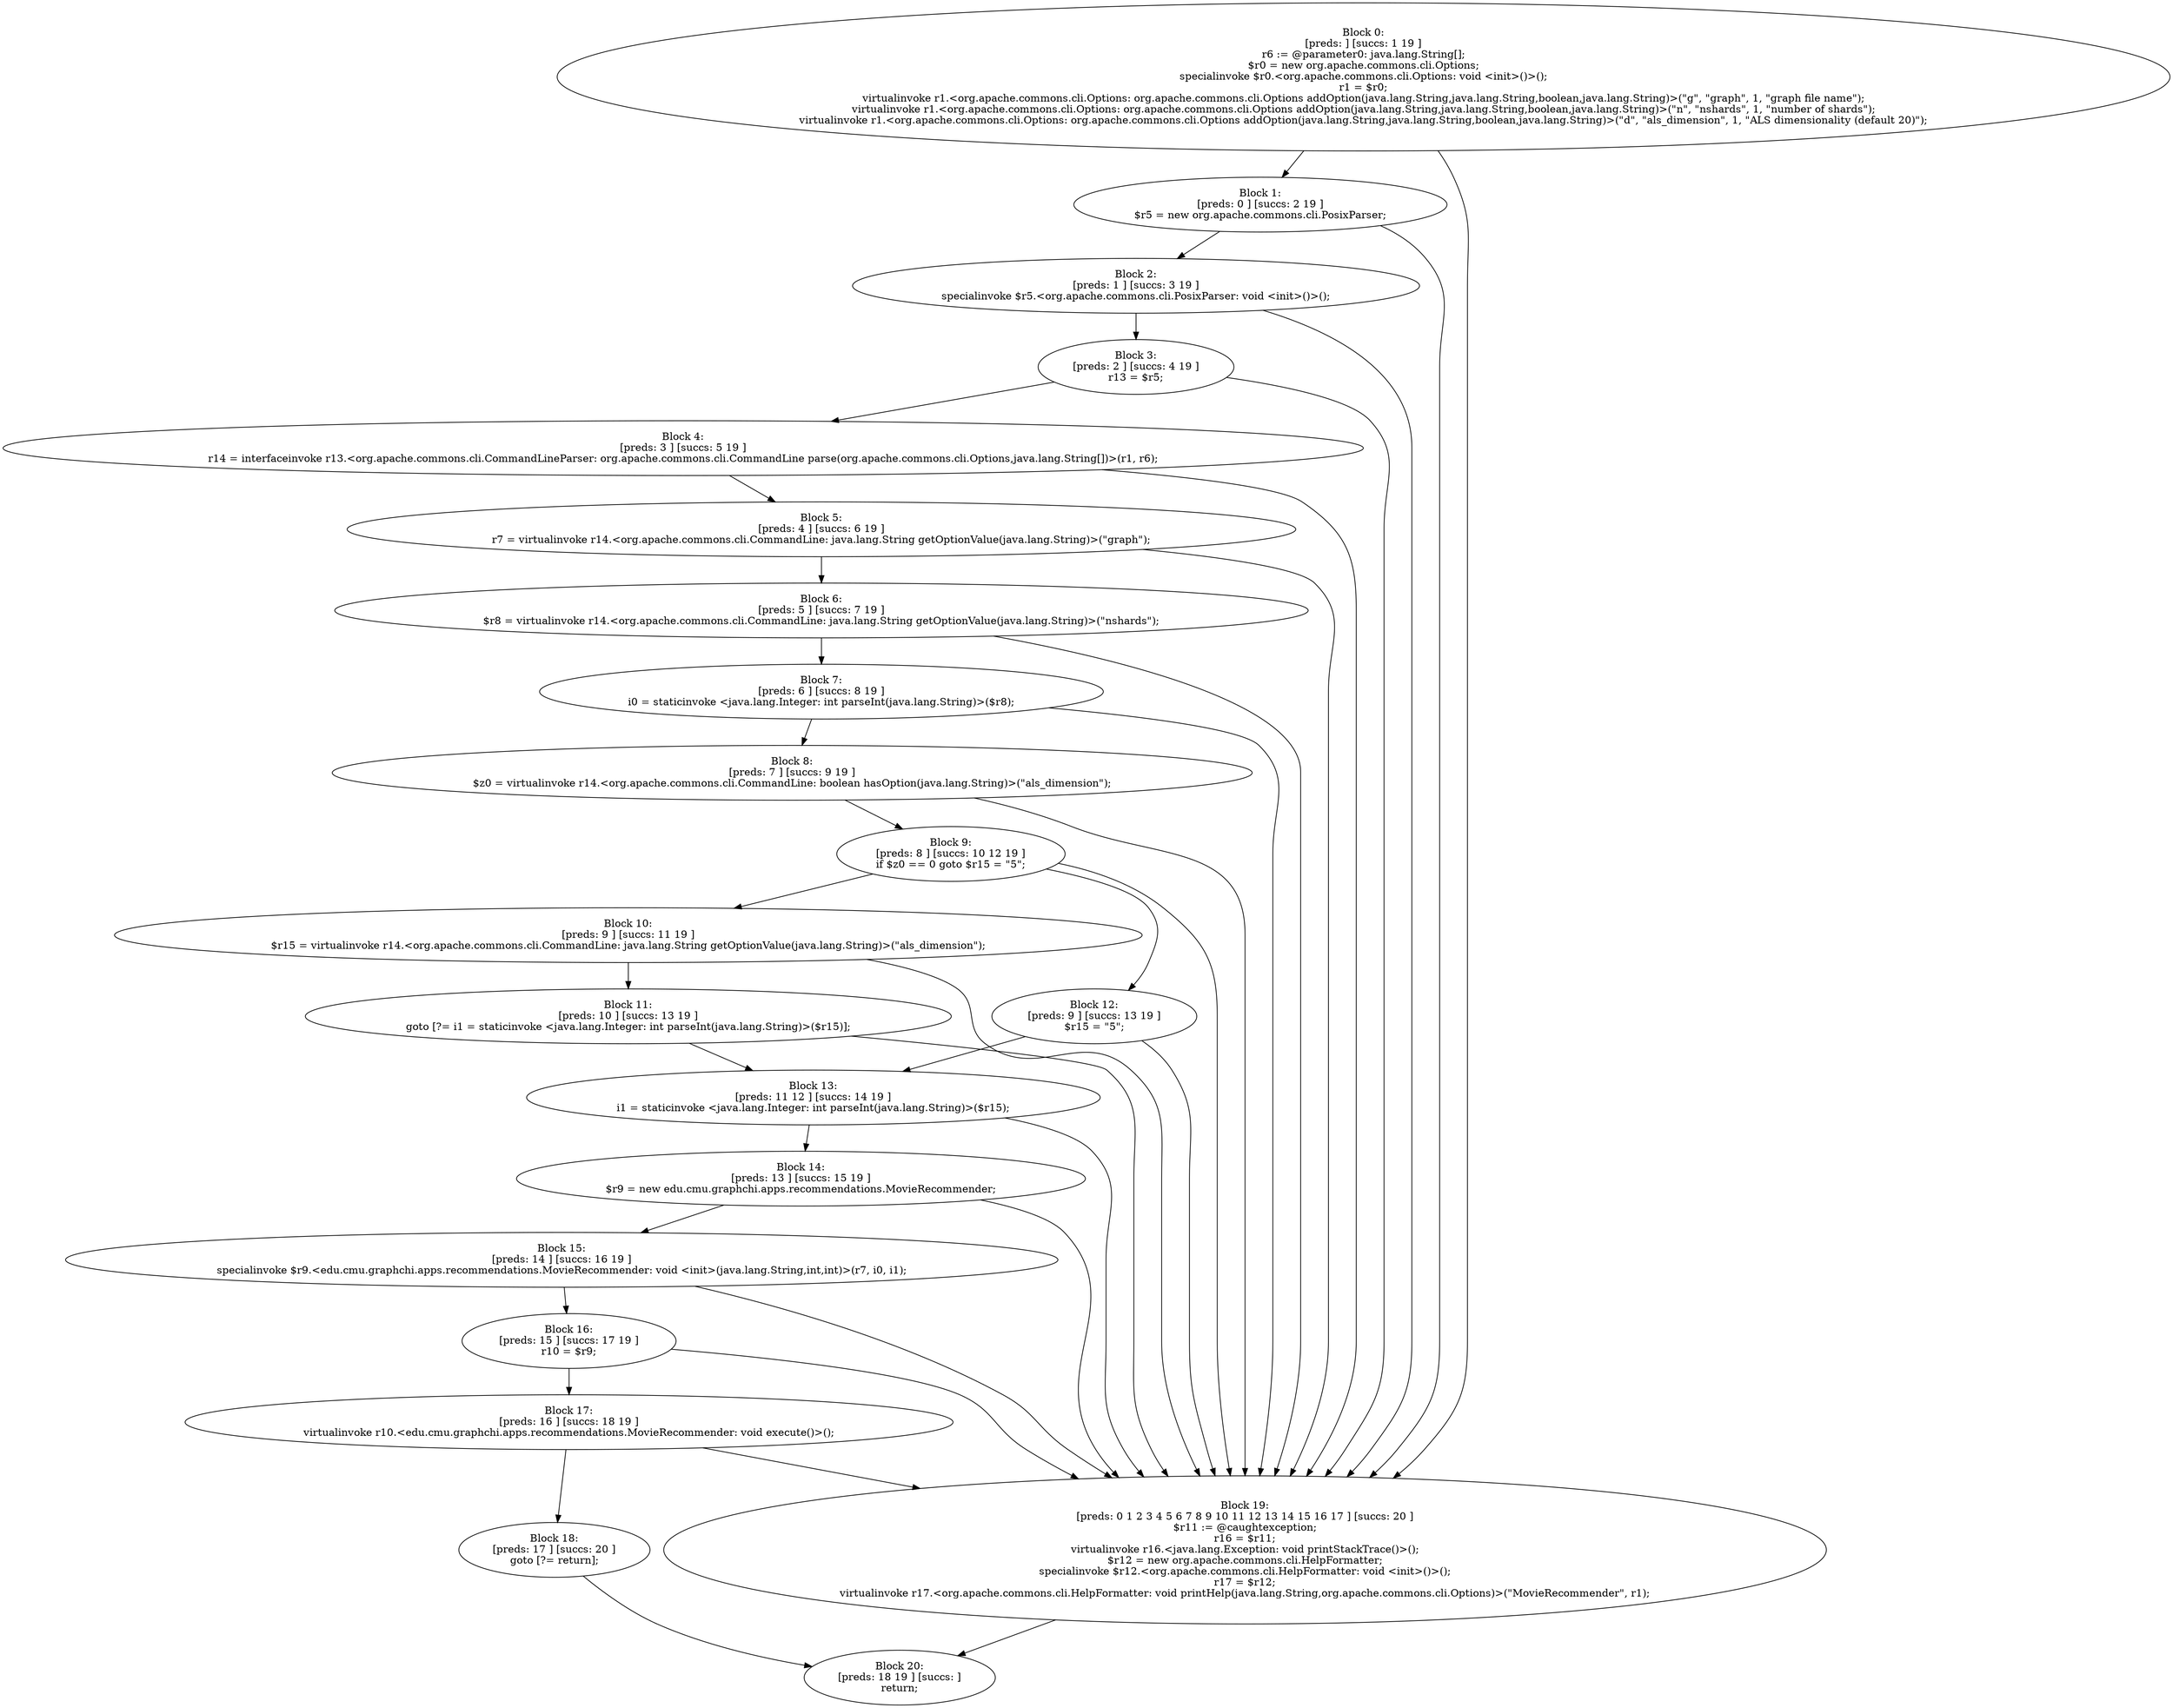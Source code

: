digraph "unitGraph" {
    "Block 0:
[preds: ] [succs: 1 19 ]
r6 := @parameter0: java.lang.String[];
$r0 = new org.apache.commons.cli.Options;
specialinvoke $r0.<org.apache.commons.cli.Options: void <init>()>();
r1 = $r0;
virtualinvoke r1.<org.apache.commons.cli.Options: org.apache.commons.cli.Options addOption(java.lang.String,java.lang.String,boolean,java.lang.String)>(\"g\", \"graph\", 1, \"graph file name\");
virtualinvoke r1.<org.apache.commons.cli.Options: org.apache.commons.cli.Options addOption(java.lang.String,java.lang.String,boolean,java.lang.String)>(\"n\", \"nshards\", 1, \"number of shards\");
virtualinvoke r1.<org.apache.commons.cli.Options: org.apache.commons.cli.Options addOption(java.lang.String,java.lang.String,boolean,java.lang.String)>(\"d\", \"als_dimension\", 1, \"ALS dimensionality (default 20)\");
"
    "Block 1:
[preds: 0 ] [succs: 2 19 ]
$r5 = new org.apache.commons.cli.PosixParser;
"
    "Block 2:
[preds: 1 ] [succs: 3 19 ]
specialinvoke $r5.<org.apache.commons.cli.PosixParser: void <init>()>();
"
    "Block 3:
[preds: 2 ] [succs: 4 19 ]
r13 = $r5;
"
    "Block 4:
[preds: 3 ] [succs: 5 19 ]
r14 = interfaceinvoke r13.<org.apache.commons.cli.CommandLineParser: org.apache.commons.cli.CommandLine parse(org.apache.commons.cli.Options,java.lang.String[])>(r1, r6);
"
    "Block 5:
[preds: 4 ] [succs: 6 19 ]
r7 = virtualinvoke r14.<org.apache.commons.cli.CommandLine: java.lang.String getOptionValue(java.lang.String)>(\"graph\");
"
    "Block 6:
[preds: 5 ] [succs: 7 19 ]
$r8 = virtualinvoke r14.<org.apache.commons.cli.CommandLine: java.lang.String getOptionValue(java.lang.String)>(\"nshards\");
"
    "Block 7:
[preds: 6 ] [succs: 8 19 ]
i0 = staticinvoke <java.lang.Integer: int parseInt(java.lang.String)>($r8);
"
    "Block 8:
[preds: 7 ] [succs: 9 19 ]
$z0 = virtualinvoke r14.<org.apache.commons.cli.CommandLine: boolean hasOption(java.lang.String)>(\"als_dimension\");
"
    "Block 9:
[preds: 8 ] [succs: 10 12 19 ]
if $z0 == 0 goto $r15 = \"5\";
"
    "Block 10:
[preds: 9 ] [succs: 11 19 ]
$r15 = virtualinvoke r14.<org.apache.commons.cli.CommandLine: java.lang.String getOptionValue(java.lang.String)>(\"als_dimension\");
"
    "Block 11:
[preds: 10 ] [succs: 13 19 ]
goto [?= i1 = staticinvoke <java.lang.Integer: int parseInt(java.lang.String)>($r15)];
"
    "Block 12:
[preds: 9 ] [succs: 13 19 ]
$r15 = \"5\";
"
    "Block 13:
[preds: 11 12 ] [succs: 14 19 ]
i1 = staticinvoke <java.lang.Integer: int parseInt(java.lang.String)>($r15);
"
    "Block 14:
[preds: 13 ] [succs: 15 19 ]
$r9 = new edu.cmu.graphchi.apps.recommendations.MovieRecommender;
"
    "Block 15:
[preds: 14 ] [succs: 16 19 ]
specialinvoke $r9.<edu.cmu.graphchi.apps.recommendations.MovieRecommender: void <init>(java.lang.String,int,int)>(r7, i0, i1);
"
    "Block 16:
[preds: 15 ] [succs: 17 19 ]
r10 = $r9;
"
    "Block 17:
[preds: 16 ] [succs: 18 19 ]
virtualinvoke r10.<edu.cmu.graphchi.apps.recommendations.MovieRecommender: void execute()>();
"
    "Block 18:
[preds: 17 ] [succs: 20 ]
goto [?= return];
"
    "Block 19:
[preds: 0 1 2 3 4 5 6 7 8 9 10 11 12 13 14 15 16 17 ] [succs: 20 ]
$r11 := @caughtexception;
r16 = $r11;
virtualinvoke r16.<java.lang.Exception: void printStackTrace()>();
$r12 = new org.apache.commons.cli.HelpFormatter;
specialinvoke $r12.<org.apache.commons.cli.HelpFormatter: void <init>()>();
r17 = $r12;
virtualinvoke r17.<org.apache.commons.cli.HelpFormatter: void printHelp(java.lang.String,org.apache.commons.cli.Options)>(\"MovieRecommender\", r1);
"
    "Block 20:
[preds: 18 19 ] [succs: ]
return;
"
    "Block 0:
[preds: ] [succs: 1 19 ]
r6 := @parameter0: java.lang.String[];
$r0 = new org.apache.commons.cli.Options;
specialinvoke $r0.<org.apache.commons.cli.Options: void <init>()>();
r1 = $r0;
virtualinvoke r1.<org.apache.commons.cli.Options: org.apache.commons.cli.Options addOption(java.lang.String,java.lang.String,boolean,java.lang.String)>(\"g\", \"graph\", 1, \"graph file name\");
virtualinvoke r1.<org.apache.commons.cli.Options: org.apache.commons.cli.Options addOption(java.lang.String,java.lang.String,boolean,java.lang.String)>(\"n\", \"nshards\", 1, \"number of shards\");
virtualinvoke r1.<org.apache.commons.cli.Options: org.apache.commons.cli.Options addOption(java.lang.String,java.lang.String,boolean,java.lang.String)>(\"d\", \"als_dimension\", 1, \"ALS dimensionality (default 20)\");
"->"Block 1:
[preds: 0 ] [succs: 2 19 ]
$r5 = new org.apache.commons.cli.PosixParser;
";
    "Block 0:
[preds: ] [succs: 1 19 ]
r6 := @parameter0: java.lang.String[];
$r0 = new org.apache.commons.cli.Options;
specialinvoke $r0.<org.apache.commons.cli.Options: void <init>()>();
r1 = $r0;
virtualinvoke r1.<org.apache.commons.cli.Options: org.apache.commons.cli.Options addOption(java.lang.String,java.lang.String,boolean,java.lang.String)>(\"g\", \"graph\", 1, \"graph file name\");
virtualinvoke r1.<org.apache.commons.cli.Options: org.apache.commons.cli.Options addOption(java.lang.String,java.lang.String,boolean,java.lang.String)>(\"n\", \"nshards\", 1, \"number of shards\");
virtualinvoke r1.<org.apache.commons.cli.Options: org.apache.commons.cli.Options addOption(java.lang.String,java.lang.String,boolean,java.lang.String)>(\"d\", \"als_dimension\", 1, \"ALS dimensionality (default 20)\");
"->"Block 19:
[preds: 0 1 2 3 4 5 6 7 8 9 10 11 12 13 14 15 16 17 ] [succs: 20 ]
$r11 := @caughtexception;
r16 = $r11;
virtualinvoke r16.<java.lang.Exception: void printStackTrace()>();
$r12 = new org.apache.commons.cli.HelpFormatter;
specialinvoke $r12.<org.apache.commons.cli.HelpFormatter: void <init>()>();
r17 = $r12;
virtualinvoke r17.<org.apache.commons.cli.HelpFormatter: void printHelp(java.lang.String,org.apache.commons.cli.Options)>(\"MovieRecommender\", r1);
";
    "Block 1:
[preds: 0 ] [succs: 2 19 ]
$r5 = new org.apache.commons.cli.PosixParser;
"->"Block 2:
[preds: 1 ] [succs: 3 19 ]
specialinvoke $r5.<org.apache.commons.cli.PosixParser: void <init>()>();
";
    "Block 1:
[preds: 0 ] [succs: 2 19 ]
$r5 = new org.apache.commons.cli.PosixParser;
"->"Block 19:
[preds: 0 1 2 3 4 5 6 7 8 9 10 11 12 13 14 15 16 17 ] [succs: 20 ]
$r11 := @caughtexception;
r16 = $r11;
virtualinvoke r16.<java.lang.Exception: void printStackTrace()>();
$r12 = new org.apache.commons.cli.HelpFormatter;
specialinvoke $r12.<org.apache.commons.cli.HelpFormatter: void <init>()>();
r17 = $r12;
virtualinvoke r17.<org.apache.commons.cli.HelpFormatter: void printHelp(java.lang.String,org.apache.commons.cli.Options)>(\"MovieRecommender\", r1);
";
    "Block 2:
[preds: 1 ] [succs: 3 19 ]
specialinvoke $r5.<org.apache.commons.cli.PosixParser: void <init>()>();
"->"Block 3:
[preds: 2 ] [succs: 4 19 ]
r13 = $r5;
";
    "Block 2:
[preds: 1 ] [succs: 3 19 ]
specialinvoke $r5.<org.apache.commons.cli.PosixParser: void <init>()>();
"->"Block 19:
[preds: 0 1 2 3 4 5 6 7 8 9 10 11 12 13 14 15 16 17 ] [succs: 20 ]
$r11 := @caughtexception;
r16 = $r11;
virtualinvoke r16.<java.lang.Exception: void printStackTrace()>();
$r12 = new org.apache.commons.cli.HelpFormatter;
specialinvoke $r12.<org.apache.commons.cli.HelpFormatter: void <init>()>();
r17 = $r12;
virtualinvoke r17.<org.apache.commons.cli.HelpFormatter: void printHelp(java.lang.String,org.apache.commons.cli.Options)>(\"MovieRecommender\", r1);
";
    "Block 3:
[preds: 2 ] [succs: 4 19 ]
r13 = $r5;
"->"Block 4:
[preds: 3 ] [succs: 5 19 ]
r14 = interfaceinvoke r13.<org.apache.commons.cli.CommandLineParser: org.apache.commons.cli.CommandLine parse(org.apache.commons.cli.Options,java.lang.String[])>(r1, r6);
";
    "Block 3:
[preds: 2 ] [succs: 4 19 ]
r13 = $r5;
"->"Block 19:
[preds: 0 1 2 3 4 5 6 7 8 9 10 11 12 13 14 15 16 17 ] [succs: 20 ]
$r11 := @caughtexception;
r16 = $r11;
virtualinvoke r16.<java.lang.Exception: void printStackTrace()>();
$r12 = new org.apache.commons.cli.HelpFormatter;
specialinvoke $r12.<org.apache.commons.cli.HelpFormatter: void <init>()>();
r17 = $r12;
virtualinvoke r17.<org.apache.commons.cli.HelpFormatter: void printHelp(java.lang.String,org.apache.commons.cli.Options)>(\"MovieRecommender\", r1);
";
    "Block 4:
[preds: 3 ] [succs: 5 19 ]
r14 = interfaceinvoke r13.<org.apache.commons.cli.CommandLineParser: org.apache.commons.cli.CommandLine parse(org.apache.commons.cli.Options,java.lang.String[])>(r1, r6);
"->"Block 5:
[preds: 4 ] [succs: 6 19 ]
r7 = virtualinvoke r14.<org.apache.commons.cli.CommandLine: java.lang.String getOptionValue(java.lang.String)>(\"graph\");
";
    "Block 4:
[preds: 3 ] [succs: 5 19 ]
r14 = interfaceinvoke r13.<org.apache.commons.cli.CommandLineParser: org.apache.commons.cli.CommandLine parse(org.apache.commons.cli.Options,java.lang.String[])>(r1, r6);
"->"Block 19:
[preds: 0 1 2 3 4 5 6 7 8 9 10 11 12 13 14 15 16 17 ] [succs: 20 ]
$r11 := @caughtexception;
r16 = $r11;
virtualinvoke r16.<java.lang.Exception: void printStackTrace()>();
$r12 = new org.apache.commons.cli.HelpFormatter;
specialinvoke $r12.<org.apache.commons.cli.HelpFormatter: void <init>()>();
r17 = $r12;
virtualinvoke r17.<org.apache.commons.cli.HelpFormatter: void printHelp(java.lang.String,org.apache.commons.cli.Options)>(\"MovieRecommender\", r1);
";
    "Block 5:
[preds: 4 ] [succs: 6 19 ]
r7 = virtualinvoke r14.<org.apache.commons.cli.CommandLine: java.lang.String getOptionValue(java.lang.String)>(\"graph\");
"->"Block 6:
[preds: 5 ] [succs: 7 19 ]
$r8 = virtualinvoke r14.<org.apache.commons.cli.CommandLine: java.lang.String getOptionValue(java.lang.String)>(\"nshards\");
";
    "Block 5:
[preds: 4 ] [succs: 6 19 ]
r7 = virtualinvoke r14.<org.apache.commons.cli.CommandLine: java.lang.String getOptionValue(java.lang.String)>(\"graph\");
"->"Block 19:
[preds: 0 1 2 3 4 5 6 7 8 9 10 11 12 13 14 15 16 17 ] [succs: 20 ]
$r11 := @caughtexception;
r16 = $r11;
virtualinvoke r16.<java.lang.Exception: void printStackTrace()>();
$r12 = new org.apache.commons.cli.HelpFormatter;
specialinvoke $r12.<org.apache.commons.cli.HelpFormatter: void <init>()>();
r17 = $r12;
virtualinvoke r17.<org.apache.commons.cli.HelpFormatter: void printHelp(java.lang.String,org.apache.commons.cli.Options)>(\"MovieRecommender\", r1);
";
    "Block 6:
[preds: 5 ] [succs: 7 19 ]
$r8 = virtualinvoke r14.<org.apache.commons.cli.CommandLine: java.lang.String getOptionValue(java.lang.String)>(\"nshards\");
"->"Block 7:
[preds: 6 ] [succs: 8 19 ]
i0 = staticinvoke <java.lang.Integer: int parseInt(java.lang.String)>($r8);
";
    "Block 6:
[preds: 5 ] [succs: 7 19 ]
$r8 = virtualinvoke r14.<org.apache.commons.cli.CommandLine: java.lang.String getOptionValue(java.lang.String)>(\"nshards\");
"->"Block 19:
[preds: 0 1 2 3 4 5 6 7 8 9 10 11 12 13 14 15 16 17 ] [succs: 20 ]
$r11 := @caughtexception;
r16 = $r11;
virtualinvoke r16.<java.lang.Exception: void printStackTrace()>();
$r12 = new org.apache.commons.cli.HelpFormatter;
specialinvoke $r12.<org.apache.commons.cli.HelpFormatter: void <init>()>();
r17 = $r12;
virtualinvoke r17.<org.apache.commons.cli.HelpFormatter: void printHelp(java.lang.String,org.apache.commons.cli.Options)>(\"MovieRecommender\", r1);
";
    "Block 7:
[preds: 6 ] [succs: 8 19 ]
i0 = staticinvoke <java.lang.Integer: int parseInt(java.lang.String)>($r8);
"->"Block 8:
[preds: 7 ] [succs: 9 19 ]
$z0 = virtualinvoke r14.<org.apache.commons.cli.CommandLine: boolean hasOption(java.lang.String)>(\"als_dimension\");
";
    "Block 7:
[preds: 6 ] [succs: 8 19 ]
i0 = staticinvoke <java.lang.Integer: int parseInt(java.lang.String)>($r8);
"->"Block 19:
[preds: 0 1 2 3 4 5 6 7 8 9 10 11 12 13 14 15 16 17 ] [succs: 20 ]
$r11 := @caughtexception;
r16 = $r11;
virtualinvoke r16.<java.lang.Exception: void printStackTrace()>();
$r12 = new org.apache.commons.cli.HelpFormatter;
specialinvoke $r12.<org.apache.commons.cli.HelpFormatter: void <init>()>();
r17 = $r12;
virtualinvoke r17.<org.apache.commons.cli.HelpFormatter: void printHelp(java.lang.String,org.apache.commons.cli.Options)>(\"MovieRecommender\", r1);
";
    "Block 8:
[preds: 7 ] [succs: 9 19 ]
$z0 = virtualinvoke r14.<org.apache.commons.cli.CommandLine: boolean hasOption(java.lang.String)>(\"als_dimension\");
"->"Block 9:
[preds: 8 ] [succs: 10 12 19 ]
if $z0 == 0 goto $r15 = \"5\";
";
    "Block 8:
[preds: 7 ] [succs: 9 19 ]
$z0 = virtualinvoke r14.<org.apache.commons.cli.CommandLine: boolean hasOption(java.lang.String)>(\"als_dimension\");
"->"Block 19:
[preds: 0 1 2 3 4 5 6 7 8 9 10 11 12 13 14 15 16 17 ] [succs: 20 ]
$r11 := @caughtexception;
r16 = $r11;
virtualinvoke r16.<java.lang.Exception: void printStackTrace()>();
$r12 = new org.apache.commons.cli.HelpFormatter;
specialinvoke $r12.<org.apache.commons.cli.HelpFormatter: void <init>()>();
r17 = $r12;
virtualinvoke r17.<org.apache.commons.cli.HelpFormatter: void printHelp(java.lang.String,org.apache.commons.cli.Options)>(\"MovieRecommender\", r1);
";
    "Block 9:
[preds: 8 ] [succs: 10 12 19 ]
if $z0 == 0 goto $r15 = \"5\";
"->"Block 10:
[preds: 9 ] [succs: 11 19 ]
$r15 = virtualinvoke r14.<org.apache.commons.cli.CommandLine: java.lang.String getOptionValue(java.lang.String)>(\"als_dimension\");
";
    "Block 9:
[preds: 8 ] [succs: 10 12 19 ]
if $z0 == 0 goto $r15 = \"5\";
"->"Block 12:
[preds: 9 ] [succs: 13 19 ]
$r15 = \"5\";
";
    "Block 9:
[preds: 8 ] [succs: 10 12 19 ]
if $z0 == 0 goto $r15 = \"5\";
"->"Block 19:
[preds: 0 1 2 3 4 5 6 7 8 9 10 11 12 13 14 15 16 17 ] [succs: 20 ]
$r11 := @caughtexception;
r16 = $r11;
virtualinvoke r16.<java.lang.Exception: void printStackTrace()>();
$r12 = new org.apache.commons.cli.HelpFormatter;
specialinvoke $r12.<org.apache.commons.cli.HelpFormatter: void <init>()>();
r17 = $r12;
virtualinvoke r17.<org.apache.commons.cli.HelpFormatter: void printHelp(java.lang.String,org.apache.commons.cli.Options)>(\"MovieRecommender\", r1);
";
    "Block 10:
[preds: 9 ] [succs: 11 19 ]
$r15 = virtualinvoke r14.<org.apache.commons.cli.CommandLine: java.lang.String getOptionValue(java.lang.String)>(\"als_dimension\");
"->"Block 11:
[preds: 10 ] [succs: 13 19 ]
goto [?= i1 = staticinvoke <java.lang.Integer: int parseInt(java.lang.String)>($r15)];
";
    "Block 10:
[preds: 9 ] [succs: 11 19 ]
$r15 = virtualinvoke r14.<org.apache.commons.cli.CommandLine: java.lang.String getOptionValue(java.lang.String)>(\"als_dimension\");
"->"Block 19:
[preds: 0 1 2 3 4 5 6 7 8 9 10 11 12 13 14 15 16 17 ] [succs: 20 ]
$r11 := @caughtexception;
r16 = $r11;
virtualinvoke r16.<java.lang.Exception: void printStackTrace()>();
$r12 = new org.apache.commons.cli.HelpFormatter;
specialinvoke $r12.<org.apache.commons.cli.HelpFormatter: void <init>()>();
r17 = $r12;
virtualinvoke r17.<org.apache.commons.cli.HelpFormatter: void printHelp(java.lang.String,org.apache.commons.cli.Options)>(\"MovieRecommender\", r1);
";
    "Block 11:
[preds: 10 ] [succs: 13 19 ]
goto [?= i1 = staticinvoke <java.lang.Integer: int parseInt(java.lang.String)>($r15)];
"->"Block 13:
[preds: 11 12 ] [succs: 14 19 ]
i1 = staticinvoke <java.lang.Integer: int parseInt(java.lang.String)>($r15);
";
    "Block 11:
[preds: 10 ] [succs: 13 19 ]
goto [?= i1 = staticinvoke <java.lang.Integer: int parseInt(java.lang.String)>($r15)];
"->"Block 19:
[preds: 0 1 2 3 4 5 6 7 8 9 10 11 12 13 14 15 16 17 ] [succs: 20 ]
$r11 := @caughtexception;
r16 = $r11;
virtualinvoke r16.<java.lang.Exception: void printStackTrace()>();
$r12 = new org.apache.commons.cli.HelpFormatter;
specialinvoke $r12.<org.apache.commons.cli.HelpFormatter: void <init>()>();
r17 = $r12;
virtualinvoke r17.<org.apache.commons.cli.HelpFormatter: void printHelp(java.lang.String,org.apache.commons.cli.Options)>(\"MovieRecommender\", r1);
";
    "Block 12:
[preds: 9 ] [succs: 13 19 ]
$r15 = \"5\";
"->"Block 13:
[preds: 11 12 ] [succs: 14 19 ]
i1 = staticinvoke <java.lang.Integer: int parseInt(java.lang.String)>($r15);
";
    "Block 12:
[preds: 9 ] [succs: 13 19 ]
$r15 = \"5\";
"->"Block 19:
[preds: 0 1 2 3 4 5 6 7 8 9 10 11 12 13 14 15 16 17 ] [succs: 20 ]
$r11 := @caughtexception;
r16 = $r11;
virtualinvoke r16.<java.lang.Exception: void printStackTrace()>();
$r12 = new org.apache.commons.cli.HelpFormatter;
specialinvoke $r12.<org.apache.commons.cli.HelpFormatter: void <init>()>();
r17 = $r12;
virtualinvoke r17.<org.apache.commons.cli.HelpFormatter: void printHelp(java.lang.String,org.apache.commons.cli.Options)>(\"MovieRecommender\", r1);
";
    "Block 13:
[preds: 11 12 ] [succs: 14 19 ]
i1 = staticinvoke <java.lang.Integer: int parseInt(java.lang.String)>($r15);
"->"Block 14:
[preds: 13 ] [succs: 15 19 ]
$r9 = new edu.cmu.graphchi.apps.recommendations.MovieRecommender;
";
    "Block 13:
[preds: 11 12 ] [succs: 14 19 ]
i1 = staticinvoke <java.lang.Integer: int parseInt(java.lang.String)>($r15);
"->"Block 19:
[preds: 0 1 2 3 4 5 6 7 8 9 10 11 12 13 14 15 16 17 ] [succs: 20 ]
$r11 := @caughtexception;
r16 = $r11;
virtualinvoke r16.<java.lang.Exception: void printStackTrace()>();
$r12 = new org.apache.commons.cli.HelpFormatter;
specialinvoke $r12.<org.apache.commons.cli.HelpFormatter: void <init>()>();
r17 = $r12;
virtualinvoke r17.<org.apache.commons.cli.HelpFormatter: void printHelp(java.lang.String,org.apache.commons.cli.Options)>(\"MovieRecommender\", r1);
";
    "Block 14:
[preds: 13 ] [succs: 15 19 ]
$r9 = new edu.cmu.graphchi.apps.recommendations.MovieRecommender;
"->"Block 15:
[preds: 14 ] [succs: 16 19 ]
specialinvoke $r9.<edu.cmu.graphchi.apps.recommendations.MovieRecommender: void <init>(java.lang.String,int,int)>(r7, i0, i1);
";
    "Block 14:
[preds: 13 ] [succs: 15 19 ]
$r9 = new edu.cmu.graphchi.apps.recommendations.MovieRecommender;
"->"Block 19:
[preds: 0 1 2 3 4 5 6 7 8 9 10 11 12 13 14 15 16 17 ] [succs: 20 ]
$r11 := @caughtexception;
r16 = $r11;
virtualinvoke r16.<java.lang.Exception: void printStackTrace()>();
$r12 = new org.apache.commons.cli.HelpFormatter;
specialinvoke $r12.<org.apache.commons.cli.HelpFormatter: void <init>()>();
r17 = $r12;
virtualinvoke r17.<org.apache.commons.cli.HelpFormatter: void printHelp(java.lang.String,org.apache.commons.cli.Options)>(\"MovieRecommender\", r1);
";
    "Block 15:
[preds: 14 ] [succs: 16 19 ]
specialinvoke $r9.<edu.cmu.graphchi.apps.recommendations.MovieRecommender: void <init>(java.lang.String,int,int)>(r7, i0, i1);
"->"Block 16:
[preds: 15 ] [succs: 17 19 ]
r10 = $r9;
";
    "Block 15:
[preds: 14 ] [succs: 16 19 ]
specialinvoke $r9.<edu.cmu.graphchi.apps.recommendations.MovieRecommender: void <init>(java.lang.String,int,int)>(r7, i0, i1);
"->"Block 19:
[preds: 0 1 2 3 4 5 6 7 8 9 10 11 12 13 14 15 16 17 ] [succs: 20 ]
$r11 := @caughtexception;
r16 = $r11;
virtualinvoke r16.<java.lang.Exception: void printStackTrace()>();
$r12 = new org.apache.commons.cli.HelpFormatter;
specialinvoke $r12.<org.apache.commons.cli.HelpFormatter: void <init>()>();
r17 = $r12;
virtualinvoke r17.<org.apache.commons.cli.HelpFormatter: void printHelp(java.lang.String,org.apache.commons.cli.Options)>(\"MovieRecommender\", r1);
";
    "Block 16:
[preds: 15 ] [succs: 17 19 ]
r10 = $r9;
"->"Block 17:
[preds: 16 ] [succs: 18 19 ]
virtualinvoke r10.<edu.cmu.graphchi.apps.recommendations.MovieRecommender: void execute()>();
";
    "Block 16:
[preds: 15 ] [succs: 17 19 ]
r10 = $r9;
"->"Block 19:
[preds: 0 1 2 3 4 5 6 7 8 9 10 11 12 13 14 15 16 17 ] [succs: 20 ]
$r11 := @caughtexception;
r16 = $r11;
virtualinvoke r16.<java.lang.Exception: void printStackTrace()>();
$r12 = new org.apache.commons.cli.HelpFormatter;
specialinvoke $r12.<org.apache.commons.cli.HelpFormatter: void <init>()>();
r17 = $r12;
virtualinvoke r17.<org.apache.commons.cli.HelpFormatter: void printHelp(java.lang.String,org.apache.commons.cli.Options)>(\"MovieRecommender\", r1);
";
    "Block 17:
[preds: 16 ] [succs: 18 19 ]
virtualinvoke r10.<edu.cmu.graphchi.apps.recommendations.MovieRecommender: void execute()>();
"->"Block 18:
[preds: 17 ] [succs: 20 ]
goto [?= return];
";
    "Block 17:
[preds: 16 ] [succs: 18 19 ]
virtualinvoke r10.<edu.cmu.graphchi.apps.recommendations.MovieRecommender: void execute()>();
"->"Block 19:
[preds: 0 1 2 3 4 5 6 7 8 9 10 11 12 13 14 15 16 17 ] [succs: 20 ]
$r11 := @caughtexception;
r16 = $r11;
virtualinvoke r16.<java.lang.Exception: void printStackTrace()>();
$r12 = new org.apache.commons.cli.HelpFormatter;
specialinvoke $r12.<org.apache.commons.cli.HelpFormatter: void <init>()>();
r17 = $r12;
virtualinvoke r17.<org.apache.commons.cli.HelpFormatter: void printHelp(java.lang.String,org.apache.commons.cli.Options)>(\"MovieRecommender\", r1);
";
    "Block 18:
[preds: 17 ] [succs: 20 ]
goto [?= return];
"->"Block 20:
[preds: 18 19 ] [succs: ]
return;
";
    "Block 19:
[preds: 0 1 2 3 4 5 6 7 8 9 10 11 12 13 14 15 16 17 ] [succs: 20 ]
$r11 := @caughtexception;
r16 = $r11;
virtualinvoke r16.<java.lang.Exception: void printStackTrace()>();
$r12 = new org.apache.commons.cli.HelpFormatter;
specialinvoke $r12.<org.apache.commons.cli.HelpFormatter: void <init>()>();
r17 = $r12;
virtualinvoke r17.<org.apache.commons.cli.HelpFormatter: void printHelp(java.lang.String,org.apache.commons.cli.Options)>(\"MovieRecommender\", r1);
"->"Block 20:
[preds: 18 19 ] [succs: ]
return;
";
}
